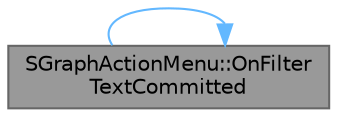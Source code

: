 digraph "SGraphActionMenu::OnFilterTextCommitted"
{
 // INTERACTIVE_SVG=YES
 // LATEX_PDF_SIZE
  bgcolor="transparent";
  edge [fontname=Helvetica,fontsize=10,labelfontname=Helvetica,labelfontsize=10];
  node [fontname=Helvetica,fontsize=10,shape=box,height=0.2,width=0.4];
  rankdir="LR";
  Node1 [id="Node000001",label="SGraphActionMenu::OnFilter\lTextCommitted",height=0.2,width=0.4,color="gray40", fillcolor="grey60", style="filled", fontcolor="black",tooltip="Called when enter is hit in search box."];
  Node1 -> Node1 [id="edge1_Node000001_Node000001",color="steelblue1",style="solid",tooltip=" "];
}
